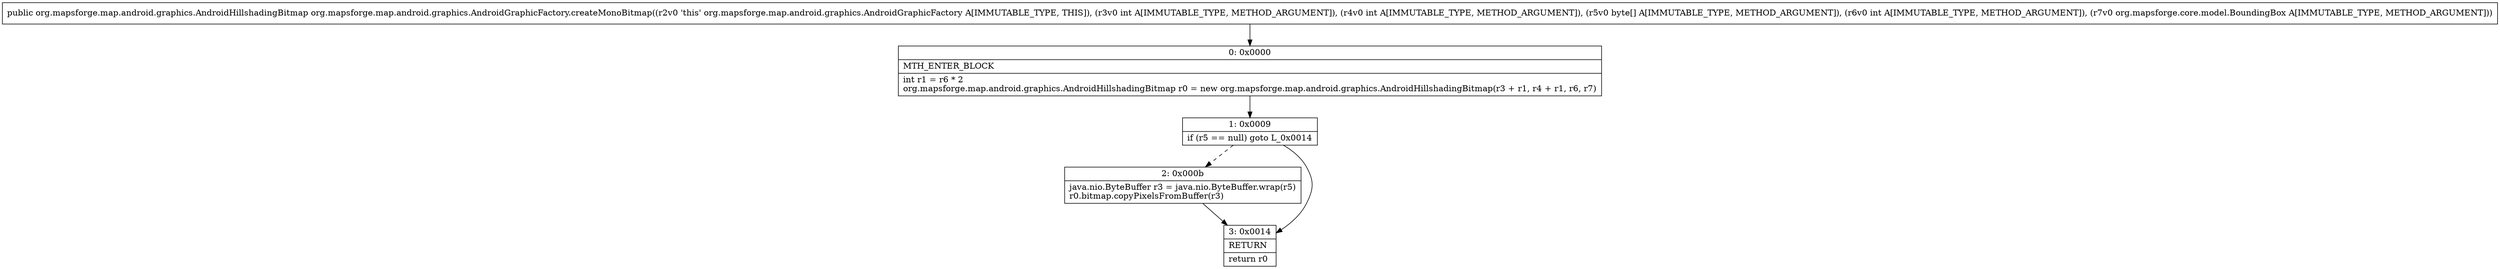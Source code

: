 digraph "CFG fororg.mapsforge.map.android.graphics.AndroidGraphicFactory.createMonoBitmap(II[BILorg\/mapsforge\/core\/model\/BoundingBox;)Lorg\/mapsforge\/map\/android\/graphics\/AndroidHillshadingBitmap;" {
Node_0 [shape=record,label="{0\:\ 0x0000|MTH_ENTER_BLOCK\l|int r1 = r6 * 2\lorg.mapsforge.map.android.graphics.AndroidHillshadingBitmap r0 = new org.mapsforge.map.android.graphics.AndroidHillshadingBitmap(r3 + r1, r4 + r1, r6, r7)\l}"];
Node_1 [shape=record,label="{1\:\ 0x0009|if (r5 == null) goto L_0x0014\l}"];
Node_2 [shape=record,label="{2\:\ 0x000b|java.nio.ByteBuffer r3 = java.nio.ByteBuffer.wrap(r5)\lr0.bitmap.copyPixelsFromBuffer(r3)\l}"];
Node_3 [shape=record,label="{3\:\ 0x0014|RETURN\l|return r0\l}"];
MethodNode[shape=record,label="{public org.mapsforge.map.android.graphics.AndroidHillshadingBitmap org.mapsforge.map.android.graphics.AndroidGraphicFactory.createMonoBitmap((r2v0 'this' org.mapsforge.map.android.graphics.AndroidGraphicFactory A[IMMUTABLE_TYPE, THIS]), (r3v0 int A[IMMUTABLE_TYPE, METHOD_ARGUMENT]), (r4v0 int A[IMMUTABLE_TYPE, METHOD_ARGUMENT]), (r5v0 byte[] A[IMMUTABLE_TYPE, METHOD_ARGUMENT]), (r6v0 int A[IMMUTABLE_TYPE, METHOD_ARGUMENT]), (r7v0 org.mapsforge.core.model.BoundingBox A[IMMUTABLE_TYPE, METHOD_ARGUMENT])) }"];
MethodNode -> Node_0;
Node_0 -> Node_1;
Node_1 -> Node_2[style=dashed];
Node_1 -> Node_3;
Node_2 -> Node_3;
}

